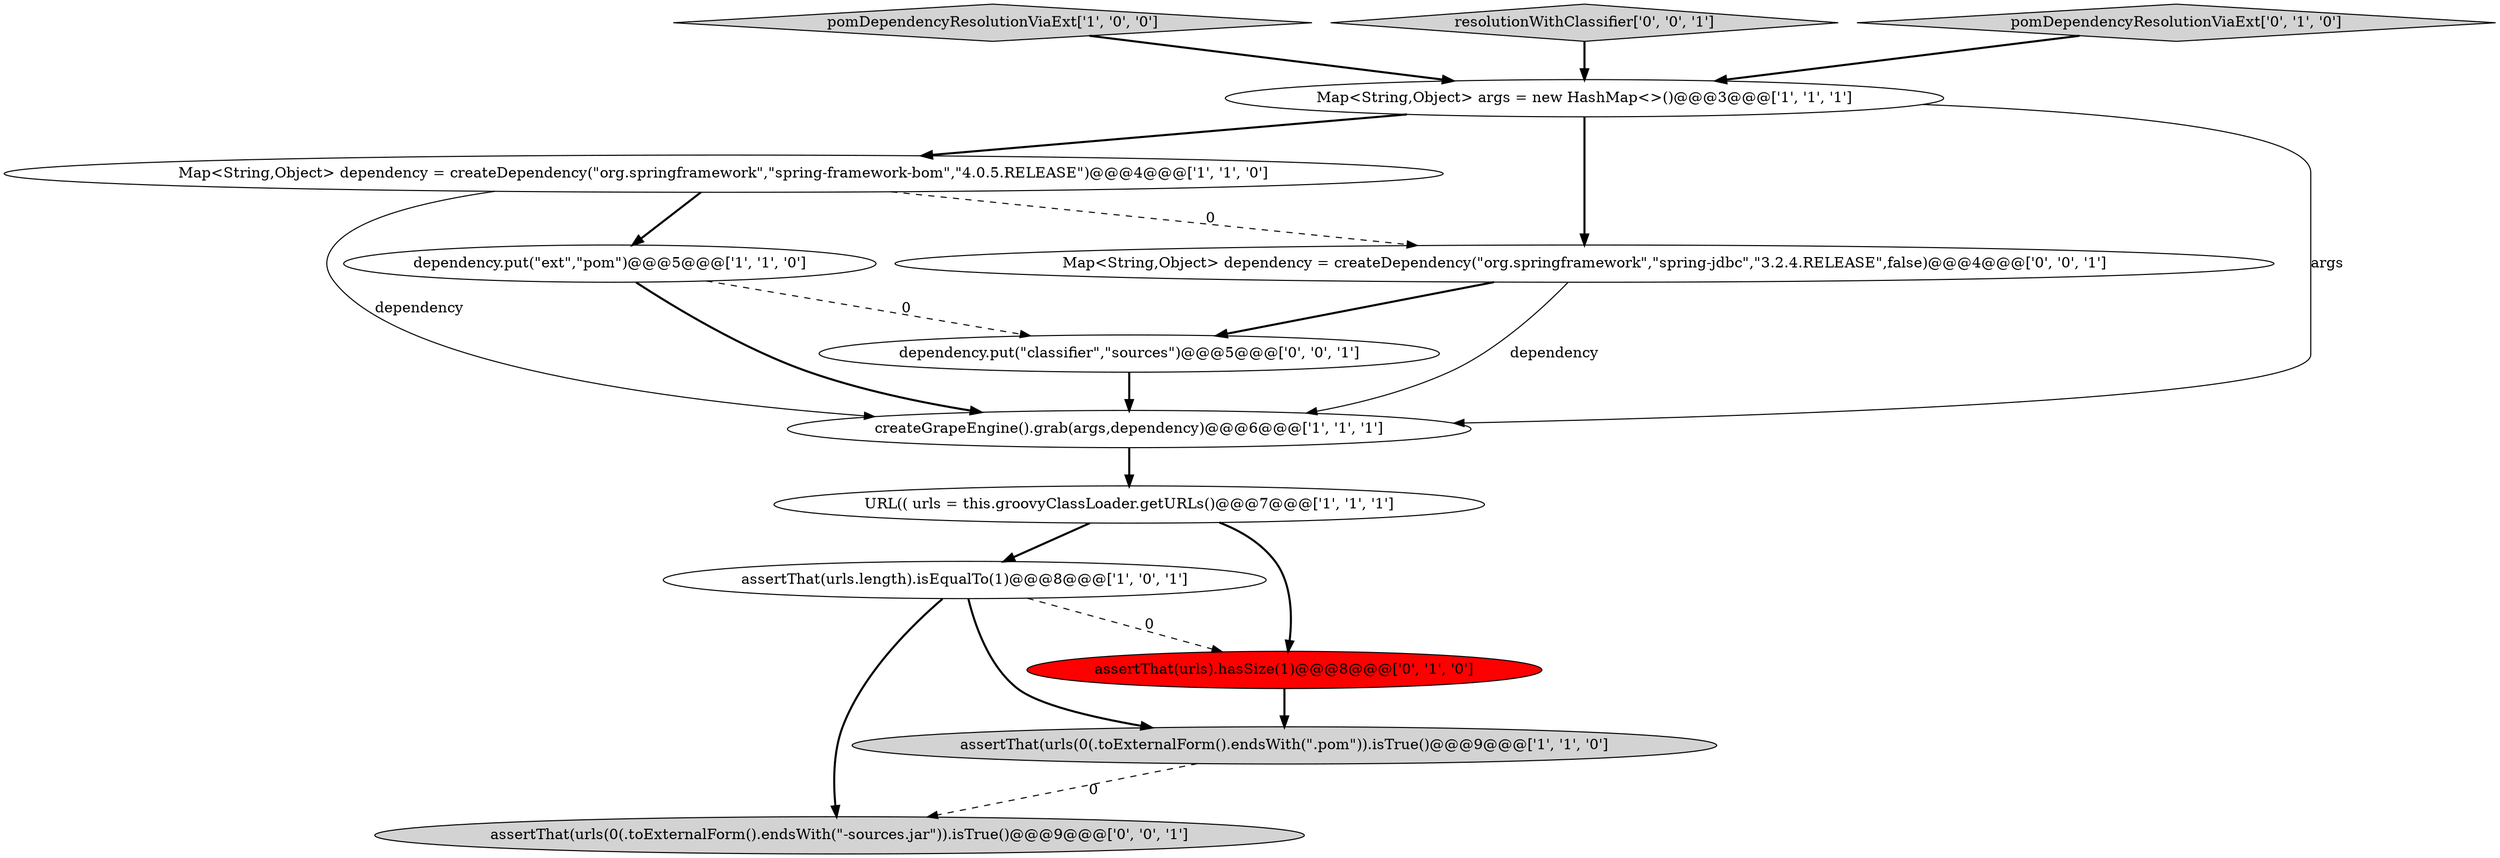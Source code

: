 digraph {
7 [style = filled, label = "Map<String,Object> args = new HashMap<>()@@@3@@@['1', '1', '1']", fillcolor = white, shape = ellipse image = "AAA0AAABBB1BBB"];
8 [style = filled, label = "assertThat(urls).hasSize(1)@@@8@@@['0', '1', '0']", fillcolor = red, shape = ellipse image = "AAA1AAABBB2BBB"];
0 [style = filled, label = "URL(( urls = this.groovyClassLoader.getURLs()@@@7@@@['1', '1', '1']", fillcolor = white, shape = ellipse image = "AAA0AAABBB1BBB"];
1 [style = filled, label = "assertThat(urls.length).isEqualTo(1)@@@8@@@['1', '0', '1']", fillcolor = white, shape = ellipse image = "AAA0AAABBB1BBB"];
11 [style = filled, label = "assertThat(urls(0(.toExternalForm().endsWith(\"-sources.jar\")).isTrue()@@@9@@@['0', '0', '1']", fillcolor = lightgray, shape = ellipse image = "AAA0AAABBB3BBB"];
2 [style = filled, label = "dependency.put(\"ext\",\"pom\")@@@5@@@['1', '1', '0']", fillcolor = white, shape = ellipse image = "AAA0AAABBB1BBB"];
5 [style = filled, label = "pomDependencyResolutionViaExt['1', '0', '0']", fillcolor = lightgray, shape = diamond image = "AAA0AAABBB1BBB"];
13 [style = filled, label = "resolutionWithClassifier['0', '0', '1']", fillcolor = lightgray, shape = diamond image = "AAA0AAABBB3BBB"];
3 [style = filled, label = "assertThat(urls(0(.toExternalForm().endsWith(\".pom\")).isTrue()@@@9@@@['1', '1', '0']", fillcolor = lightgray, shape = ellipse image = "AAA0AAABBB1BBB"];
4 [style = filled, label = "Map<String,Object> dependency = createDependency(\"org.springframework\",\"spring-framework-bom\",\"4.0.5.RELEASE\")@@@4@@@['1', '1', '0']", fillcolor = white, shape = ellipse image = "AAA0AAABBB1BBB"];
12 [style = filled, label = "Map<String,Object> dependency = createDependency(\"org.springframework\",\"spring-jdbc\",\"3.2.4.RELEASE\",false)@@@4@@@['0', '0', '1']", fillcolor = white, shape = ellipse image = "AAA0AAABBB3BBB"];
10 [style = filled, label = "dependency.put(\"classifier\",\"sources\")@@@5@@@['0', '0', '1']", fillcolor = white, shape = ellipse image = "AAA0AAABBB3BBB"];
6 [style = filled, label = "createGrapeEngine().grab(args,dependency)@@@6@@@['1', '1', '1']", fillcolor = white, shape = ellipse image = "AAA0AAABBB1BBB"];
9 [style = filled, label = "pomDependencyResolutionViaExt['0', '1', '0']", fillcolor = lightgray, shape = diamond image = "AAA0AAABBB2BBB"];
7->12 [style = bold, label=""];
4->6 [style = solid, label="dependency"];
2->6 [style = bold, label=""];
7->6 [style = solid, label="args"];
8->3 [style = bold, label=""];
1->3 [style = bold, label=""];
6->0 [style = bold, label=""];
4->2 [style = bold, label=""];
7->4 [style = bold, label=""];
9->7 [style = bold, label=""];
10->6 [style = bold, label=""];
2->10 [style = dashed, label="0"];
4->12 [style = dashed, label="0"];
1->11 [style = bold, label=""];
12->10 [style = bold, label=""];
13->7 [style = bold, label=""];
0->1 [style = bold, label=""];
0->8 [style = bold, label=""];
5->7 [style = bold, label=""];
1->8 [style = dashed, label="0"];
3->11 [style = dashed, label="0"];
12->6 [style = solid, label="dependency"];
}
